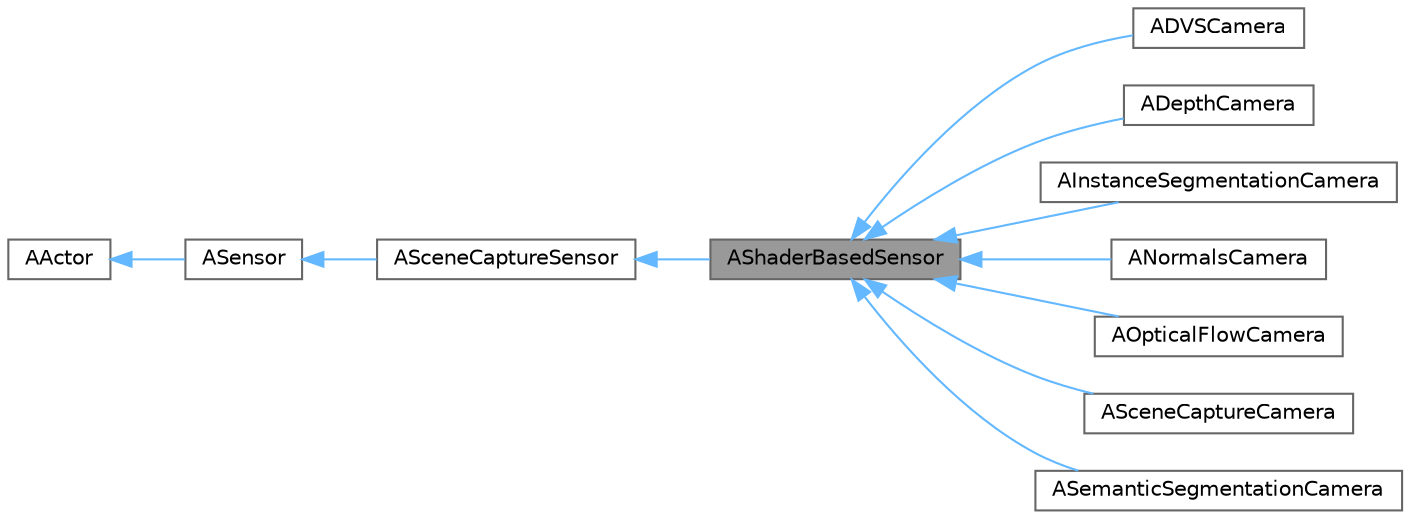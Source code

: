 digraph "AShaderBasedSensor"
{
 // INTERACTIVE_SVG=YES
 // LATEX_PDF_SIZE
  bgcolor="transparent";
  edge [fontname=Helvetica,fontsize=10,labelfontname=Helvetica,labelfontsize=10];
  node [fontname=Helvetica,fontsize=10,shape=box,height=0.2,width=0.4];
  rankdir="LR";
  Node1 [id="Node000001",label="AShaderBasedSensor",height=0.2,width=0.4,color="gray40", fillcolor="grey60", style="filled", fontcolor="black",tooltip="A sensor that produces data by applying post-process materials (shaders) to a scene capture image."];
  Node2 -> Node1 [id="edge1_Node000001_Node000002",dir="back",color="steelblue1",style="solid",tooltip=" "];
  Node2 [id="Node000002",label="ASceneCaptureSensor",height=0.2,width=0.4,color="gray40", fillcolor="white", style="filled",URL="$d4/d60/classASceneCaptureSensor.html",tooltip="Base class for sensors using a USceneCaptureComponent2D for rendering the scene."];
  Node3 -> Node2 [id="edge2_Node000002_Node000003",dir="back",color="steelblue1",style="solid",tooltip=" "];
  Node3 [id="Node000003",label="ASensor",height=0.2,width=0.4,color="gray40", fillcolor="white", style="filled",URL="$d3/d01/classASensor.html",tooltip="Base class for sensors."];
  Node4 -> Node3 [id="edge3_Node000003_Node000004",dir="back",color="steelblue1",style="solid",tooltip=" "];
  Node4 [id="Node000004",label="AActor",height=0.2,width=0.4,color="gray40", fillcolor="white", style="filled",URL="$d1/da4/classAActor.html",tooltip=" "];
  Node1 -> Node5 [id="edge4_Node000001_Node000005",dir="back",color="steelblue1",style="solid",tooltip=" "];
  Node5 [id="Node000005",label="ADVSCamera",height=0.2,width=0.4,color="gray40", fillcolor="white", style="filled",URL="$d2/daf/classADVSCamera.html",tooltip="Sensor that produce Dynamic Vision Events"];
  Node1 -> Node6 [id="edge5_Node000001_Node000006",dir="back",color="steelblue1",style="solid",tooltip=" "];
  Node6 [id="Node000006",label="ADepthCamera",height=0.2,width=0.4,color="gray40", fillcolor="white", style="filled",URL="$db/d36/classADepthCamera.html",tooltip="Sensor that produces \"depth\" images."];
  Node1 -> Node7 [id="edge6_Node000001_Node000007",dir="back",color="steelblue1",style="solid",tooltip=" "];
  Node7 [id="Node000007",label="AInstanceSegmentationCamera",height=0.2,width=0.4,color="gray40", fillcolor="white", style="filled",URL="$d9/d25/classAInstanceSegmentationCamera.html",tooltip="Sensor that produces \"Instance segmentation\" images."];
  Node1 -> Node8 [id="edge7_Node000001_Node000008",dir="back",color="steelblue1",style="solid",tooltip=" "];
  Node8 [id="Node000008",label="ANormalsCamera",height=0.2,width=0.4,color="gray40", fillcolor="white", style="filled",URL="$d3/d49/classANormalsCamera.html",tooltip="Sensor that produces \"normals\" images."];
  Node1 -> Node9 [id="edge8_Node000001_Node000009",dir="back",color="steelblue1",style="solid",tooltip=" "];
  Node9 [id="Node000009",label="AOpticalFlowCamera",height=0.2,width=0.4,color="gray40", fillcolor="white", style="filled",URL="$d0/d61/classAOpticalFlowCamera.html",tooltip="Sensor that produces \"optical flow\" images."];
  Node1 -> Node10 [id="edge9_Node000001_Node000010",dir="back",color="steelblue1",style="solid",tooltip=" "];
  Node10 [id="Node000010",label="ASceneCaptureCamera",height=0.2,width=0.4,color="gray40", fillcolor="white", style="filled",URL="$d8/d68/classASceneCaptureCamera.html",tooltip="A sensor that captures images from the scene."];
  Node1 -> Node11 [id="edge10_Node000001_Node000011",dir="back",color="steelblue1",style="solid",tooltip=" "];
  Node11 [id="Node000011",label="ASemanticSegmentationCamera",height=0.2,width=0.4,color="gray40", fillcolor="white", style="filled",URL="$d6/dad/classASemanticSegmentationCamera.html",tooltip="Sensor that produces \"semantic segmentation\" images."];
}
